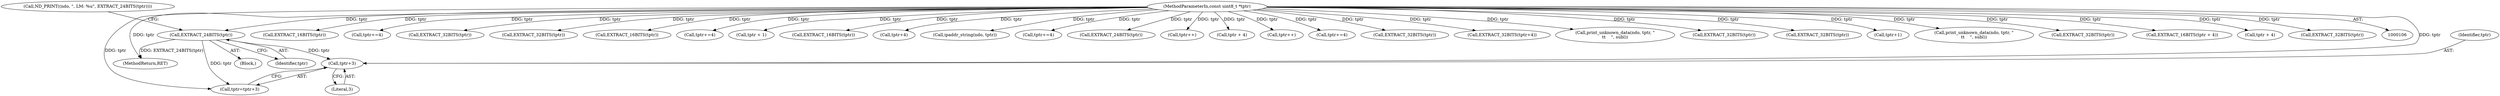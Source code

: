 digraph "0_tcpdump_5d0d76e88ee2d3236d7e032589d6f1d4ec5f7b1e@pointer" {
"1000385" [label="(Call,tptr+3)"];
"1000381" [label="(Call,EXTRACT_24BITS(tptr))"];
"1000108" [label="(MethodParameterIn,const uint8_t *tptr)"];
"1000379" [label="(Block,)"];
"1000383" [label="(Call,tptr=tptr+3)"];
"1000345" [label="(Call,EXTRACT_16BITS(tptr))"];
"1000479" [label="(Call,tptr+=4)"];
"1000195" [label="(Call,EXTRACT_32BITS(tptr))"];
"1000600" [label="(MethodReturn,RET)"];
"1000381" [label="(Call,EXTRACT_24BITS(tptr))"];
"1000230" [label="(Call,EXTRACT_32BITS(tptr))"];
"1000343" [label="(Call,EXTRACT_16BITS(tptr))"];
"1000382" [label="(Identifier,tptr)"];
"1000438" [label="(Call,tptr+=4)"];
"1000435" [label="(Call,tptr + 1)"];
"1000402" [label="(Call,EXTRACT_16BITS(tptr))"];
"1000164" [label="(Call,tptr+4)"];
"1000180" [label="(Call,ipaddr_string(ndo, tptr))"];
"1000248" [label="(Call,tptr+=4)"];
"1000325" [label="(Call,EXTRACT_24BITS(tptr))"];
"1000395" [label="(Call,tptr++)"];
"1000386" [label="(Identifier,tptr)"];
"1000376" [label="(Call,ND_PRINT((ndo, \", LM: %u\", EXTRACT_24BITS(tptr))))"];
"1000524" [label="(Call,tptr + 4)"];
"1000269" [label="(Call,tptr++)"];
"1000311" [label="(Call,tptr+=4)"];
"1000537" [label="(Call,EXTRACT_32BITS(tptr))"];
"1000163" [label="(Call,EXTRACT_32BITS(tptr+4))"];
"1000587" [label="(Call,print_unknown_data(ndo, tptr, \"\n\t\t    \", subl))"];
"1000108" [label="(MethodParameterIn,const uint8_t *tptr)"];
"1000152" [label="(Call,EXTRACT_32BITS(tptr))"];
"1000500" [label="(Call,EXTRACT_32BITS(tptr))"];
"1000387" [label="(Literal,3)"];
"1000366" [label="(Call,tptr+1)"];
"1000576" [label="(Call,print_unknown_data(ndo, tptr, \"\n\t\t    \", subl))"];
"1000461" [label="(Call,EXTRACT_32BITS(tptr))"];
"1000523" [label="(Call,EXTRACT_16BITS(tptr + 4))"];
"1000385" [label="(Call,tptr+3)"];
"1000564" [label="(Call,tptr + 4)"];
"1000293" [label="(Call,EXTRACT_32BITS(tptr))"];
"1000385" -> "1000383"  [label="AST: "];
"1000385" -> "1000387"  [label="CFG: "];
"1000386" -> "1000385"  [label="AST: "];
"1000387" -> "1000385"  [label="AST: "];
"1000383" -> "1000385"  [label="CFG: "];
"1000381" -> "1000385"  [label="DDG: tptr"];
"1000108" -> "1000385"  [label="DDG: tptr"];
"1000381" -> "1000379"  [label="AST: "];
"1000381" -> "1000382"  [label="CFG: "];
"1000382" -> "1000381"  [label="AST: "];
"1000376" -> "1000381"  [label="CFG: "];
"1000381" -> "1000600"  [label="DDG: EXTRACT_24BITS(tptr)"];
"1000108" -> "1000381"  [label="DDG: tptr"];
"1000381" -> "1000383"  [label="DDG: tptr"];
"1000108" -> "1000106"  [label="AST: "];
"1000108" -> "1000600"  [label="DDG: tptr"];
"1000108" -> "1000152"  [label="DDG: tptr"];
"1000108" -> "1000163"  [label="DDG: tptr"];
"1000108" -> "1000164"  [label="DDG: tptr"];
"1000108" -> "1000180"  [label="DDG: tptr"];
"1000108" -> "1000195"  [label="DDG: tptr"];
"1000108" -> "1000230"  [label="DDG: tptr"];
"1000108" -> "1000248"  [label="DDG: tptr"];
"1000108" -> "1000269"  [label="DDG: tptr"];
"1000108" -> "1000293"  [label="DDG: tptr"];
"1000108" -> "1000311"  [label="DDG: tptr"];
"1000108" -> "1000325"  [label="DDG: tptr"];
"1000108" -> "1000343"  [label="DDG: tptr"];
"1000108" -> "1000345"  [label="DDG: tptr"];
"1000108" -> "1000366"  [label="DDG: tptr"];
"1000108" -> "1000383"  [label="DDG: tptr"];
"1000108" -> "1000395"  [label="DDG: tptr"];
"1000108" -> "1000402"  [label="DDG: tptr"];
"1000108" -> "1000435"  [label="DDG: tptr"];
"1000108" -> "1000438"  [label="DDG: tptr"];
"1000108" -> "1000461"  [label="DDG: tptr"];
"1000108" -> "1000479"  [label="DDG: tptr"];
"1000108" -> "1000500"  [label="DDG: tptr"];
"1000108" -> "1000523"  [label="DDG: tptr"];
"1000108" -> "1000524"  [label="DDG: tptr"];
"1000108" -> "1000537"  [label="DDG: tptr"];
"1000108" -> "1000564"  [label="DDG: tptr"];
"1000108" -> "1000576"  [label="DDG: tptr"];
"1000108" -> "1000587"  [label="DDG: tptr"];
}
